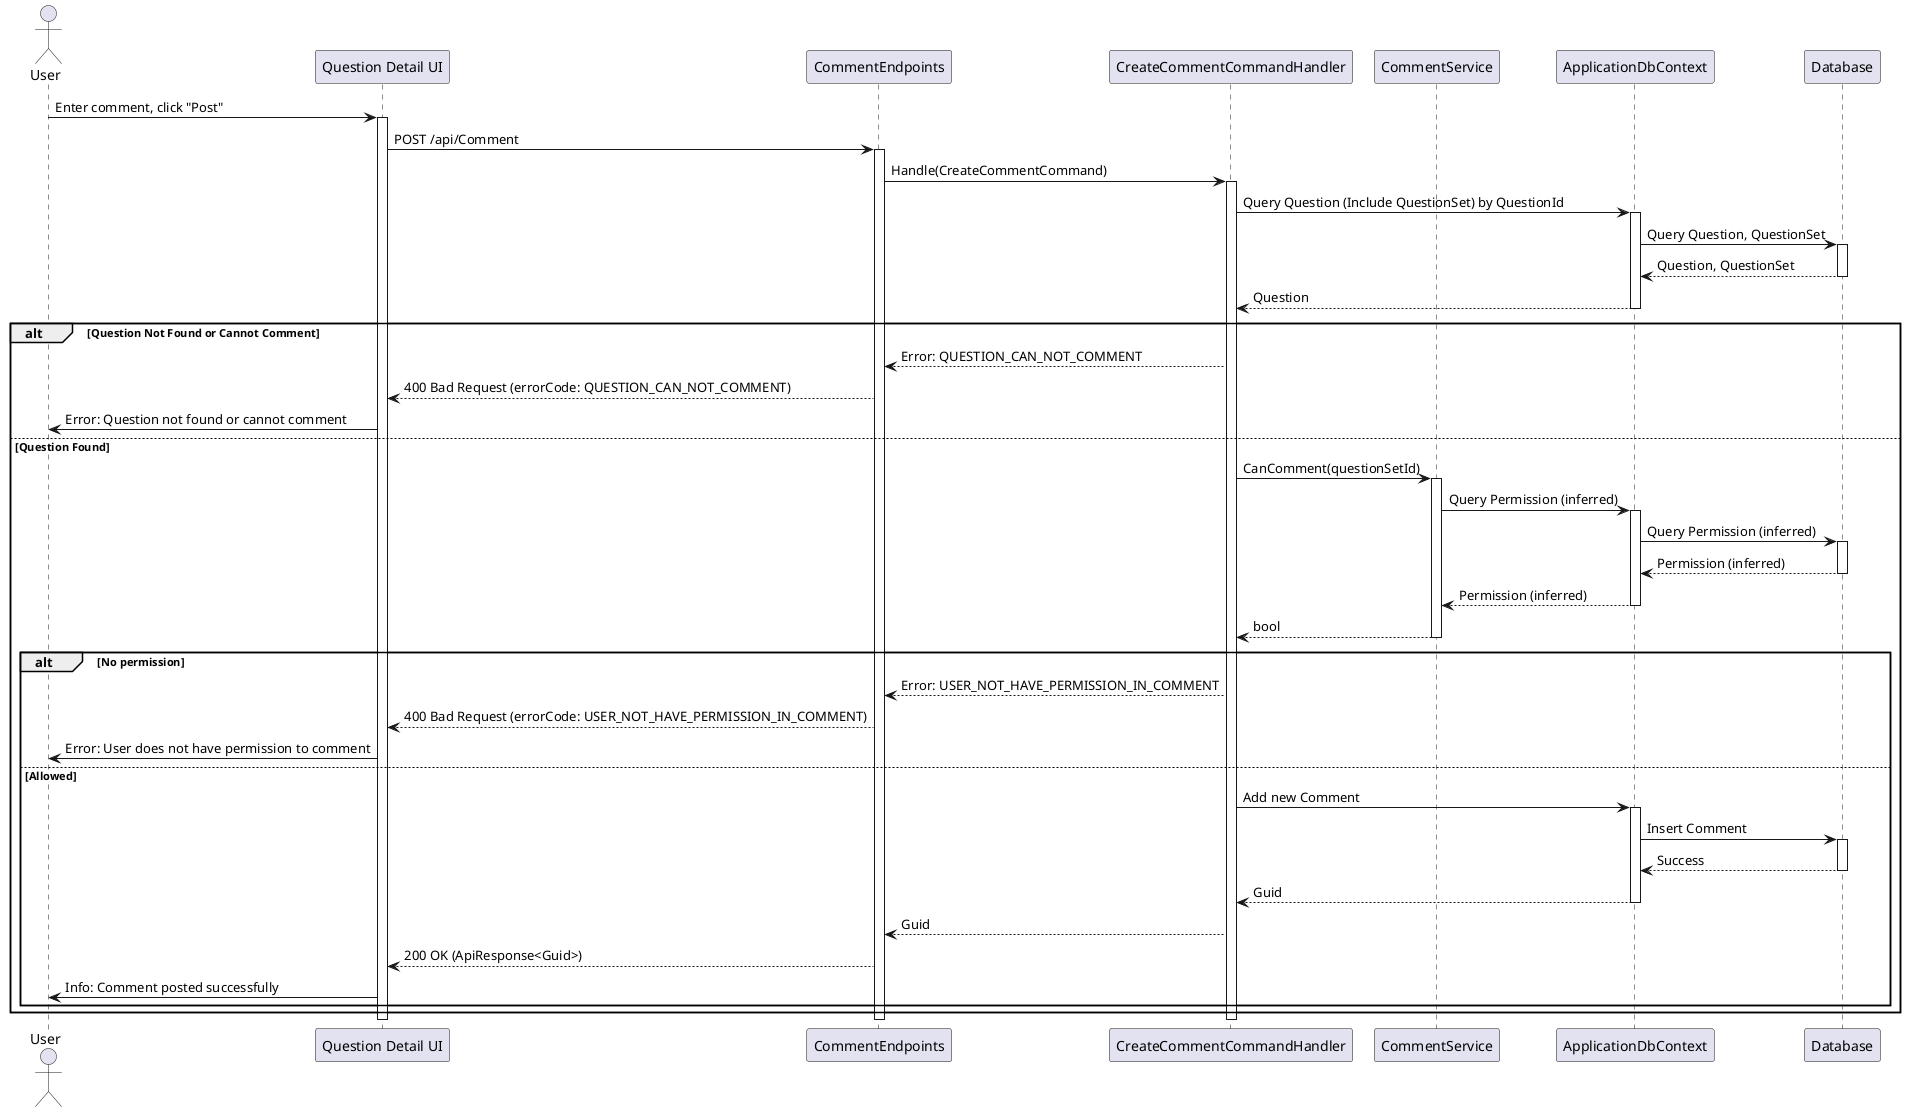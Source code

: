 @startuml
actor User
participant "Question Detail UI" as UI
participant CommentEndpoints
participant CreateCommentCommandHandler as Handler
participant CommentService
participant ApplicationDbContext
participant Database

User -> UI : Enter comment, click "Post"
activate UI
UI -> CommentEndpoints : POST /api/Comment
activate CommentEndpoints
CommentEndpoints -> Handler : Handle(CreateCommentCommand)
activate Handler
Handler -> ApplicationDbContext : Query Question (Include QuestionSet) by QuestionId
activate ApplicationDbContext
ApplicationDbContext -> Database : Query Question, QuestionSet
activate Database
Database --> ApplicationDbContext : Question, QuestionSet
deactivate Database
ApplicationDbContext --> Handler : Question
deactivate ApplicationDbContext
alt Question Not Found or Cannot Comment
    Handler --> CommentEndpoints : Error: QUESTION_CAN_NOT_COMMENT
    CommentEndpoints --> UI : 400 Bad Request (errorCode: QUESTION_CAN_NOT_COMMENT)
    UI -> User : Error: Question not found or cannot comment
else Question Found
    Handler -> CommentService : CanComment(questionSetId)
    activate CommentService
    CommentService -> ApplicationDbContext : Query Permission (inferred)
    activate ApplicationDbContext
    ApplicationDbContext -> Database : Query Permission (inferred)
    activate Database
    Database --> ApplicationDbContext : Permission (inferred)
deactivate Database
    ApplicationDbContext --> CommentService : Permission (inferred)
deactivate ApplicationDbContext
    CommentService --> Handler : bool
deactivate CommentService
    alt No permission
        Handler --> CommentEndpoints : Error: USER_NOT_HAVE_PERMISSION_IN_COMMENT
        CommentEndpoints --> UI : 400 Bad Request (errorCode: USER_NOT_HAVE_PERMISSION_IN_COMMENT)
        UI -> User : Error: User does not have permission to comment
    else Allowed
        Handler -> ApplicationDbContext : Add new Comment
        activate ApplicationDbContext
        ApplicationDbContext -> Database : Insert Comment
        activate Database
        Database --> ApplicationDbContext : Success
deactivate Database
        ApplicationDbContext --> Handler : Guid
deactivate ApplicationDbContext
        Handler --> CommentEndpoints : Guid
        CommentEndpoints --> UI : 200 OK (ApiResponse<Guid>)
        UI -> User : Info: Comment posted successfully
    end
end
deactivate Handler
deactivate CommentEndpoints
deactivate UI
@enduml
